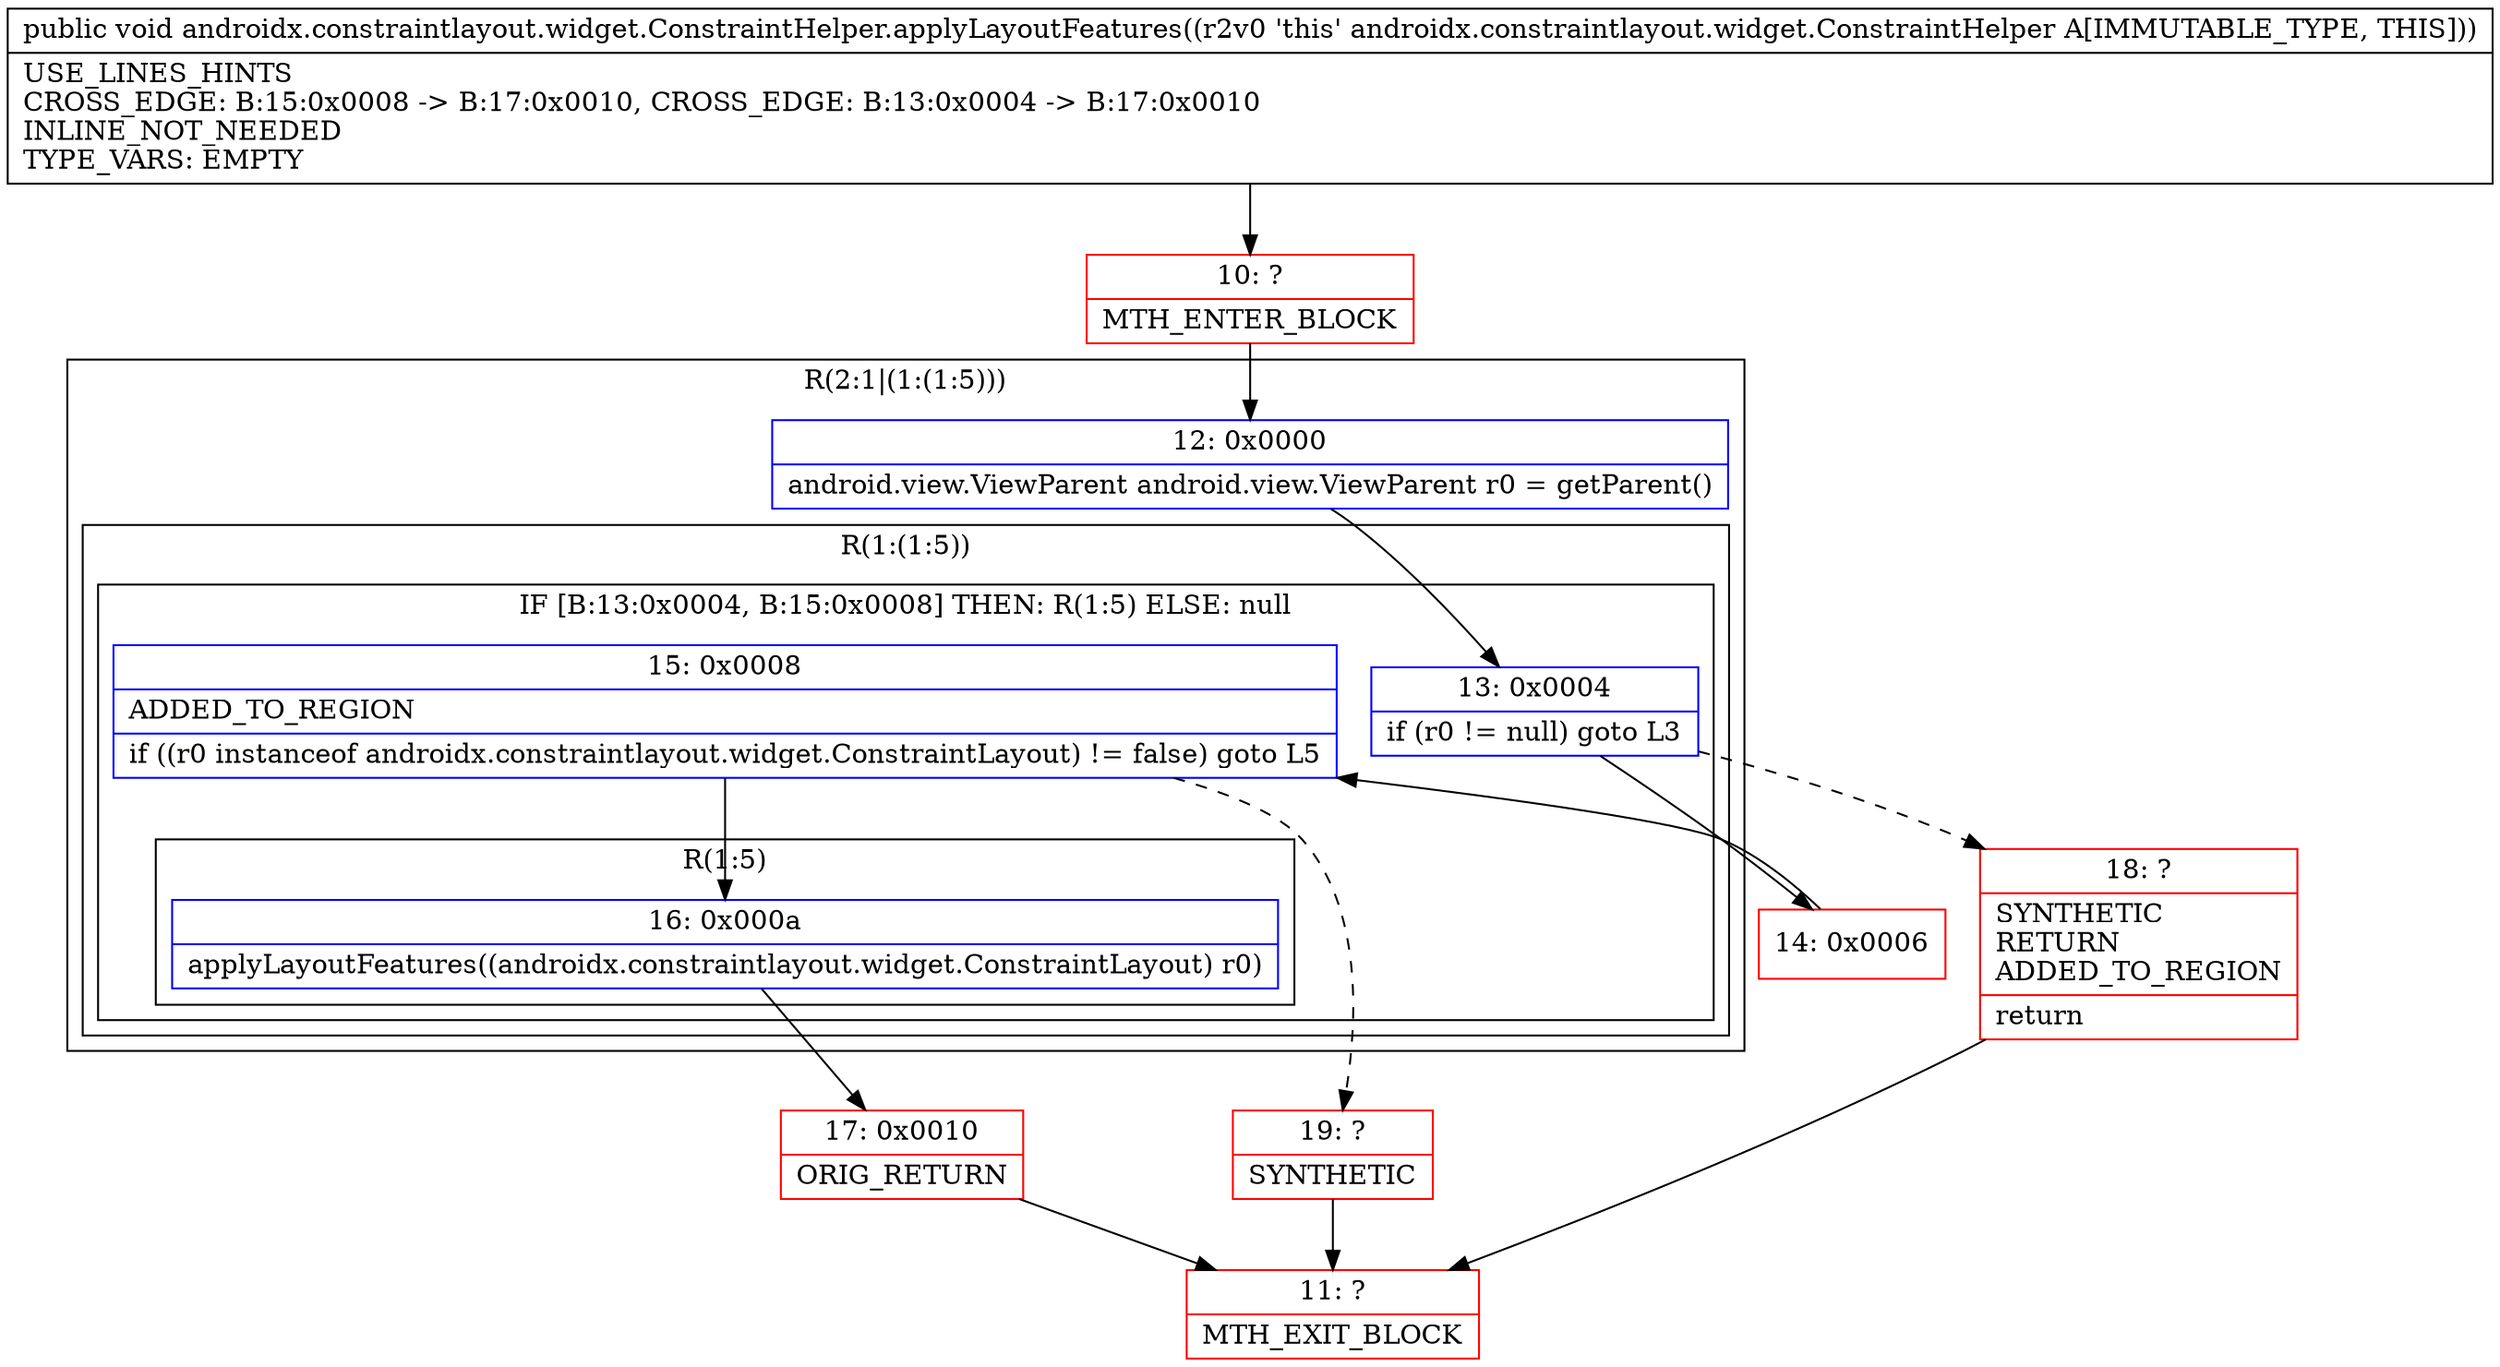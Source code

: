 digraph "CFG forandroidx.constraintlayout.widget.ConstraintHelper.applyLayoutFeatures()V" {
subgraph cluster_Region_1328463039 {
label = "R(2:1|(1:(1:5)))";
node [shape=record,color=blue];
Node_12 [shape=record,label="{12\:\ 0x0000|android.view.ViewParent android.view.ViewParent r0 = getParent()\l}"];
subgraph cluster_Region_689459221 {
label = "R(1:(1:5))";
node [shape=record,color=blue];
subgraph cluster_IfRegion_1260472078 {
label = "IF [B:13:0x0004, B:15:0x0008] THEN: R(1:5) ELSE: null";
node [shape=record,color=blue];
Node_13 [shape=record,label="{13\:\ 0x0004|if (r0 != null) goto L3\l}"];
Node_15 [shape=record,label="{15\:\ 0x0008|ADDED_TO_REGION\l|if ((r0 instanceof androidx.constraintlayout.widget.ConstraintLayout) != false) goto L5\l}"];
subgraph cluster_Region_950962901 {
label = "R(1:5)";
node [shape=record,color=blue];
Node_16 [shape=record,label="{16\:\ 0x000a|applyLayoutFeatures((androidx.constraintlayout.widget.ConstraintLayout) r0)\l}"];
}
}
}
}
Node_10 [shape=record,color=red,label="{10\:\ ?|MTH_ENTER_BLOCK\l}"];
Node_14 [shape=record,color=red,label="{14\:\ 0x0006}"];
Node_17 [shape=record,color=red,label="{17\:\ 0x0010|ORIG_RETURN\l}"];
Node_11 [shape=record,color=red,label="{11\:\ ?|MTH_EXIT_BLOCK\l}"];
Node_19 [shape=record,color=red,label="{19\:\ ?|SYNTHETIC\l}"];
Node_18 [shape=record,color=red,label="{18\:\ ?|SYNTHETIC\lRETURN\lADDED_TO_REGION\l|return\l}"];
MethodNode[shape=record,label="{public void androidx.constraintlayout.widget.ConstraintHelper.applyLayoutFeatures((r2v0 'this' androidx.constraintlayout.widget.ConstraintHelper A[IMMUTABLE_TYPE, THIS]))  | USE_LINES_HINTS\lCROSS_EDGE: B:15:0x0008 \-\> B:17:0x0010, CROSS_EDGE: B:13:0x0004 \-\> B:17:0x0010\lINLINE_NOT_NEEDED\lTYPE_VARS: EMPTY\l}"];
MethodNode -> Node_10;Node_12 -> Node_13;
Node_13 -> Node_14;
Node_13 -> Node_18[style=dashed];
Node_15 -> Node_16;
Node_15 -> Node_19[style=dashed];
Node_16 -> Node_17;
Node_10 -> Node_12;
Node_14 -> Node_15;
Node_17 -> Node_11;
Node_19 -> Node_11;
Node_18 -> Node_11;
}

